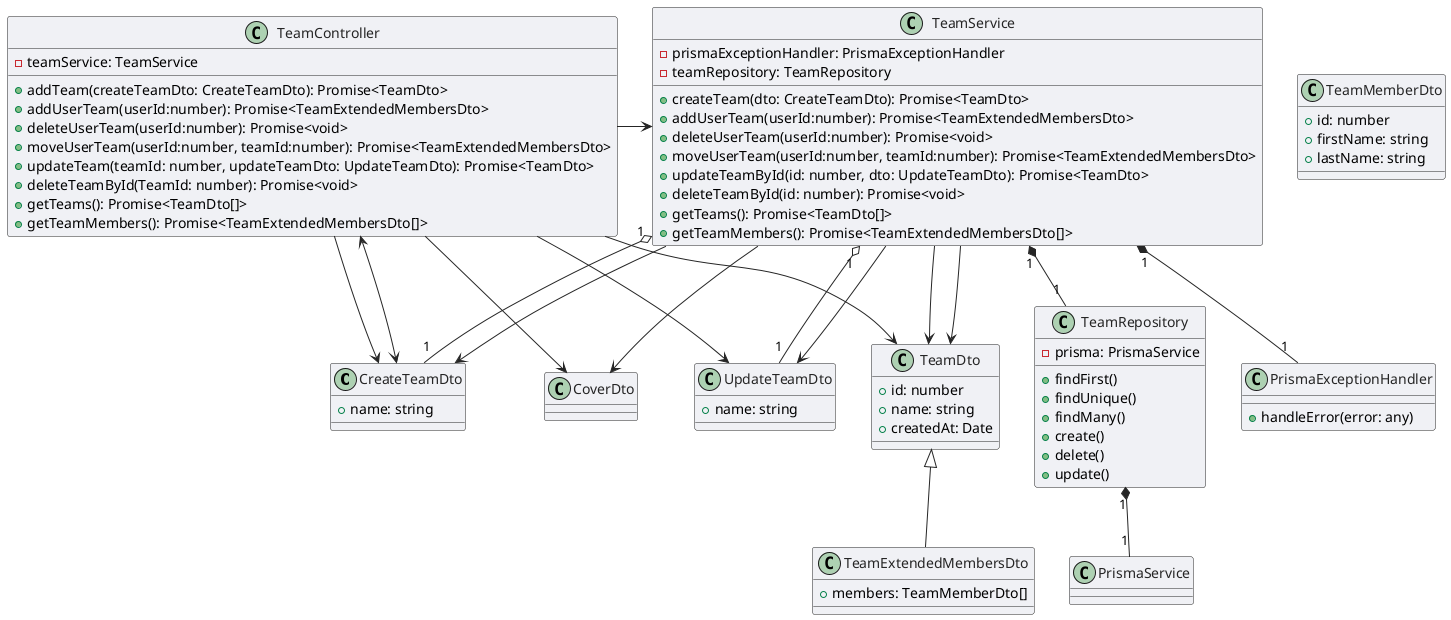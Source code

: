 @startuml team_module

skinparam ArrowColor #252525
skinparam ClassBackgroundColor #F0F1F5
skinparam ClassBorderColor #252525
skinparam ClassFontColor #252525


class CreateTeamDto {
  + name: string
}
class UpdateTeamDto {
  + name: string
}

class TeamDto {
  + id: number
  + name: string
  + createdAt: Date
}

class TeamExtendedMembersDto extends TeamDto{
    + members: TeamMemberDto[]
}

class TeamMemberDto{
    + id: number
    + firstName: string
    + lastName: string
}



class TeamRepository {
  - prisma: PrismaService
  + findFirst()
  + findUnique()
  + findMany()
  + create()
  + delete()
  + update()
}

class TeamService {
  - prismaExceptionHandler: PrismaExceptionHandler
  - teamRepository: TeamRepository
  + createTeam(dto: CreateTeamDto): Promise<TeamDto>
  + addUserTeam(userId:number): Promise<TeamExtendedMembersDto>
  + deleteUserTeam(userId:number): Promise<void>
  + moveUserTeam(userId:number, teamId:number): Promise<TeamExtendedMembersDto>
  + updateTeamById(id: number, dto: UpdateTeamDto): Promise<TeamDto>
  + deleteTeamById(id: number): Promise<void>
  + getTeams(): Promise<TeamDto[]>
  + getTeamMembers(): Promise<TeamExtendedMembersDto[]>
}


class PrismaExceptionHandler {
  + handleError(error: any)
}

class TeamController {
  - teamService: TeamService
  + addTeam(createTeamDto: CreateTeamDto): Promise<TeamDto>
  + addUserTeam(userId:number): Promise<TeamExtendedMembersDto>
  + deleteUserTeam(userId:number): Promise<void>
  + moveUserTeam(userId:number, teamId:number): Promise<TeamExtendedMembersDto>
  + updateTeam(teamId: number, updateTeamDto: UpdateTeamDto): Promise<TeamDto>
  + deleteTeamById(TeamId: number): Promise<void>
  + getTeams(): Promise<TeamDto[]>
  + getTeamMembers(): Promise<TeamExtendedMembersDto[]>
}

TeamController -> TeamService
TeamController --> CreateTeamDto
TeamController --> UpdateTeamDto
TeamController --> TeamDto
TeamController --> CoverDto
CreateTeamDto <--> TeamController
TeamService "1" *-- "1" TeamRepository
TeamService "1" *-- "1" PrismaExceptionHandler
TeamService "1" o-- "1" CreateTeamDto
TeamService "1" o-- "1" UpdateTeamDto
TeamService --> TeamDto
TeamService --> CreateTeamDto
TeamService --> UpdateTeamDto
TeamService --> TeamDto
TeamService --> CoverDto
TeamRepository "1" *-- "1" PrismaService



@enduml